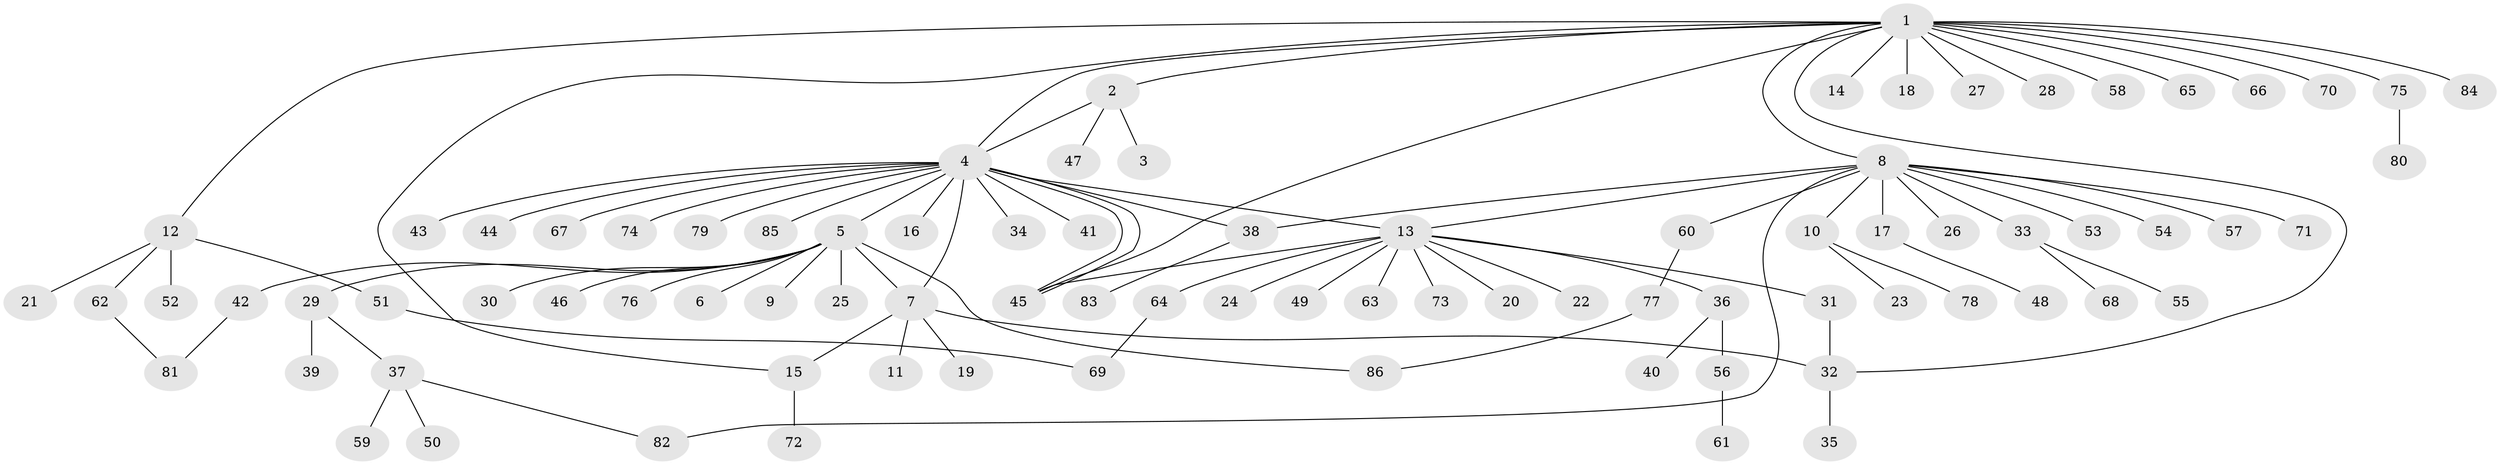 // Generated by graph-tools (version 1.1) at 2025/49/03/09/25 03:49:50]
// undirected, 86 vertices, 99 edges
graph export_dot {
graph [start="1"]
  node [color=gray90,style=filled];
  1;
  2;
  3;
  4;
  5;
  6;
  7;
  8;
  9;
  10;
  11;
  12;
  13;
  14;
  15;
  16;
  17;
  18;
  19;
  20;
  21;
  22;
  23;
  24;
  25;
  26;
  27;
  28;
  29;
  30;
  31;
  32;
  33;
  34;
  35;
  36;
  37;
  38;
  39;
  40;
  41;
  42;
  43;
  44;
  45;
  46;
  47;
  48;
  49;
  50;
  51;
  52;
  53;
  54;
  55;
  56;
  57;
  58;
  59;
  60;
  61;
  62;
  63;
  64;
  65;
  66;
  67;
  68;
  69;
  70;
  71;
  72;
  73;
  74;
  75;
  76;
  77;
  78;
  79;
  80;
  81;
  82;
  83;
  84;
  85;
  86;
  1 -- 2;
  1 -- 4;
  1 -- 8;
  1 -- 12;
  1 -- 14;
  1 -- 15;
  1 -- 18;
  1 -- 27;
  1 -- 28;
  1 -- 32;
  1 -- 45;
  1 -- 58;
  1 -- 65;
  1 -- 66;
  1 -- 70;
  1 -- 75;
  1 -- 84;
  2 -- 3;
  2 -- 4;
  2 -- 47;
  4 -- 5;
  4 -- 7;
  4 -- 13;
  4 -- 16;
  4 -- 34;
  4 -- 38;
  4 -- 41;
  4 -- 43;
  4 -- 44;
  4 -- 45;
  4 -- 45;
  4 -- 67;
  4 -- 74;
  4 -- 79;
  4 -- 85;
  5 -- 6;
  5 -- 7;
  5 -- 9;
  5 -- 25;
  5 -- 29;
  5 -- 30;
  5 -- 42;
  5 -- 46;
  5 -- 76;
  5 -- 86;
  7 -- 11;
  7 -- 15;
  7 -- 19;
  7 -- 32;
  8 -- 10;
  8 -- 13;
  8 -- 17;
  8 -- 26;
  8 -- 33;
  8 -- 38;
  8 -- 53;
  8 -- 54;
  8 -- 57;
  8 -- 60;
  8 -- 71;
  8 -- 82;
  10 -- 23;
  10 -- 78;
  12 -- 21;
  12 -- 51;
  12 -- 52;
  12 -- 62;
  13 -- 20;
  13 -- 22;
  13 -- 24;
  13 -- 31;
  13 -- 36;
  13 -- 45;
  13 -- 49;
  13 -- 63;
  13 -- 64;
  13 -- 73;
  15 -- 72;
  17 -- 48;
  29 -- 37;
  29 -- 39;
  31 -- 32;
  32 -- 35;
  33 -- 55;
  33 -- 68;
  36 -- 40;
  36 -- 56;
  37 -- 50;
  37 -- 59;
  37 -- 82;
  38 -- 83;
  42 -- 81;
  51 -- 69;
  56 -- 61;
  60 -- 77;
  62 -- 81;
  64 -- 69;
  75 -- 80;
  77 -- 86;
}
